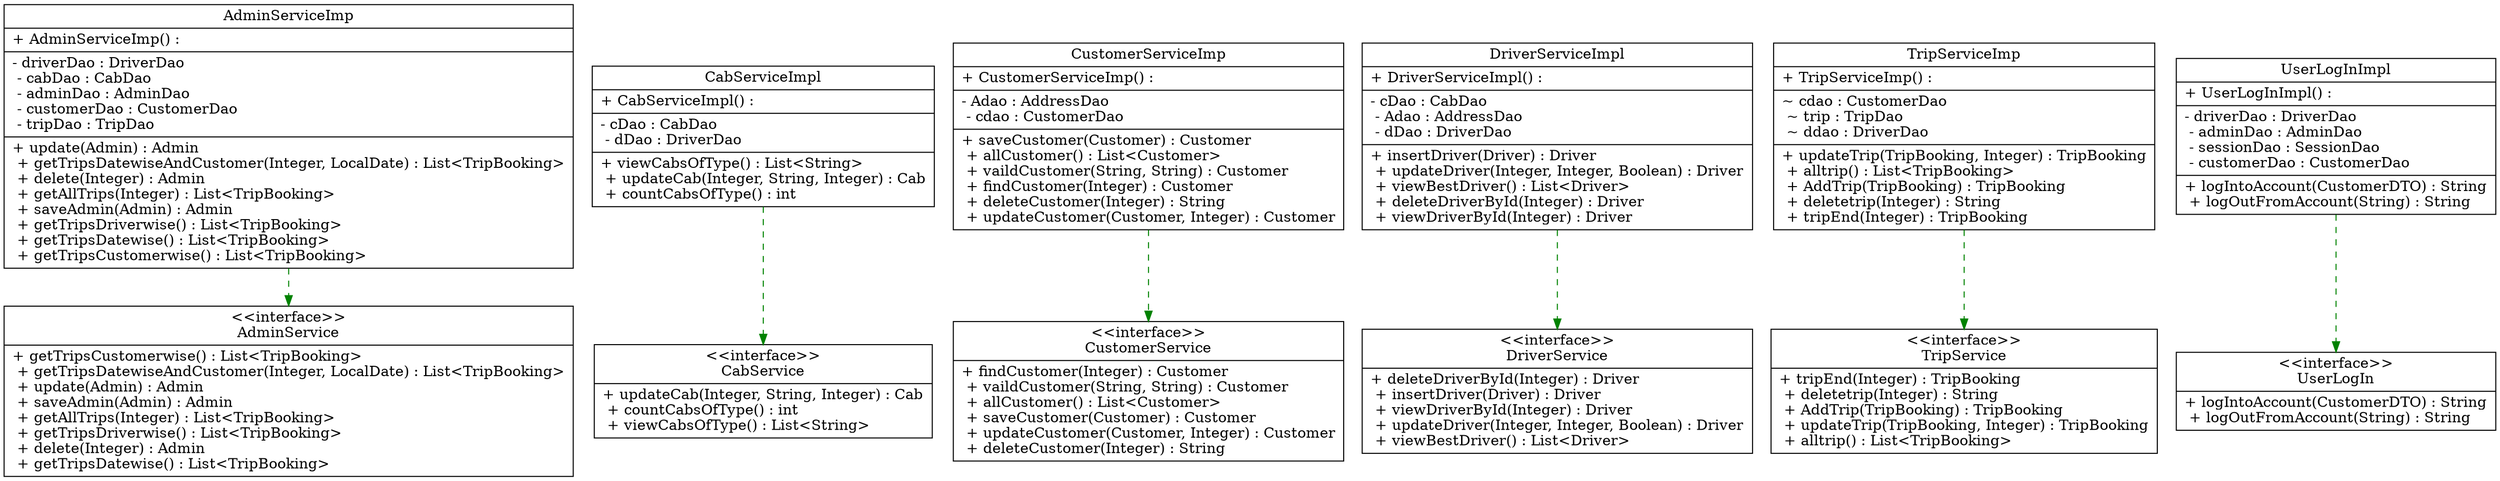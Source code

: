 digraph "package" {

splines  = ortho;
fontname = "Inconsolata";

node [colorscheme = ylgnbu4];
edge [colorscheme = dark28, dir = both];

AdminService       [shape = record, label = "{ \<\<interface\>\>\nAdminService | + getTripsCustomerwise() : List\<TripBooking\>\l + getTripsDatewiseAndCustomer(Integer, LocalDate) : List\<TripBooking\>\l + update(Admin) : Admin\l + saveAdmin(Admin) : Admin\l + getAllTrips(Integer) : List\<TripBooking\>\l + getTripsDriverwise() : List\<TripBooking\>\l + delete(Integer) : Admin\l + getTripsDatewise() : List\<TripBooking\>\l }"];
AdminServiceImp    [shape = record, label = "{ AdminServiceImp | + AdminServiceImp() : \l|- driverDao : DriverDao\l - cabDao : CabDao\l - adminDao : AdminDao\l - customerDao : CustomerDao\l - tripDao : TripDao\l|+ update(Admin) : Admin\l + getTripsDatewiseAndCustomer(Integer, LocalDate) : List\<TripBooking\>\l + delete(Integer) : Admin\l + getAllTrips(Integer) : List\<TripBooking\>\l + saveAdmin(Admin) : Admin\l + getTripsDriverwise() : List\<TripBooking\>\l + getTripsDatewise() : List\<TripBooking\>\l + getTripsCustomerwise() : List\<TripBooking\>\l }"];
CabService         [shape = record, label = "{ \<\<interface\>\>\nCabService | + updateCab(Integer, String, Integer) : Cab\l + countCabsOfType() : int\l + viewCabsOfType() : List\<String\>\l }"];
CabServiceImpl     [shape = record, label = "{ CabServiceImpl | + CabServiceImpl() : \l|- cDao : CabDao\l - dDao : DriverDao\l|+ viewCabsOfType() : List\<String\>\l + updateCab(Integer, String, Integer) : Cab\l + countCabsOfType() : int\l }"];
CustomerService    [shape = record, label = "{ \<\<interface\>\>\nCustomerService | + findCustomer(Integer) : Customer\l + vaildCustomer(String, String) : Customer\l + allCustomer() : List\<Customer\>\l + saveCustomer(Customer) : Customer\l + updateCustomer(Customer, Integer) : Customer\l + deleteCustomer(Integer) : String\l }"];
CustomerServiceImp [shape = record, label = "{ CustomerServiceImp | + CustomerServiceImp() : \l|- Adao : AddressDao\l - cdao : CustomerDao\l|+ saveCustomer(Customer) : Customer\l + allCustomer() : List\<Customer\>\l + vaildCustomer(String, String) : Customer\l + findCustomer(Integer) : Customer\l + deleteCustomer(Integer) : String\l + updateCustomer(Customer, Integer) : Customer\l }"];
DriverService      [shape = record, label = "{ \<\<interface\>\>\nDriverService | + deleteDriverById(Integer) : Driver\l + insertDriver(Driver) : Driver\l + viewDriverById(Integer) : Driver\l + updateDriver(Integer, Integer, Boolean) : Driver\l + viewBestDriver() : List\<Driver\>\l }"];
DriverServiceImpl  [shape = record, label = "{ DriverServiceImpl | + DriverServiceImpl() : \l|- cDao : CabDao\l - Adao : AddressDao\l - dDao : DriverDao\l|+ insertDriver(Driver) : Driver\l + updateDriver(Integer, Integer, Boolean) : Driver\l + viewBestDriver() : List\<Driver\>\l + deleteDriverById(Integer) : Driver\l + viewDriverById(Integer) : Driver\l }"];
TripService        [shape = record, label = "{ \<\<interface\>\>\nTripService | + tripEnd(Integer) : TripBooking\l + deletetrip(Integer) : String\l + AddTrip(TripBooking) : TripBooking\l + updateTrip(TripBooking, Integer) : TripBooking\l + alltrip() : List\<TripBooking\>\l }"];
TripServiceImp     [shape = record, label = "{ TripServiceImp | + TripServiceImp() : \l|~ cdao : CustomerDao\l ~ trip : TripDao\l ~ ddao : DriverDao\l|+ updateTrip(TripBooking, Integer) : TripBooking\l + alltrip() : List\<TripBooking\>\l + AddTrip(TripBooking) : TripBooking\l + deletetrip(Integer) : String\l + tripEnd(Integer) : TripBooking\l }"];
UserLogIn          [shape = record, label = "{ \<\<interface\>\>\nUserLogIn | + logIntoAccount(CustomerDTO) : String\l + logOutFromAccount(String) : String\l }"];
UserLogInImpl      [shape = record, label = "{ UserLogInImpl | + UserLogInImpl() : \l|- driverDao : DriverDao\l - adminDao : AdminDao\l - sessionDao : SessionDao\l - customerDao : CustomerDao\l|+ logIntoAccount(CustomerDTO) : String\l + logOutFromAccount(String) : String\l }"];

AdminServiceImp    -> AdminService       [color = "#008200", style = dashed, arrowtail = none    , arrowhead = normal  , taillabel = "", label = "", headlabel = ""];
CabServiceImpl     -> CabService         [color = "#008200", style = dashed, arrowtail = none    , arrowhead = normal  , taillabel = "", label = "", headlabel = ""];
CustomerServiceImp -> CustomerService    [color = "#008200", style = dashed, arrowtail = none    , arrowhead = normal  , taillabel = "", label = "", headlabel = ""];
DriverServiceImpl  -> DriverService      [color = "#008200", style = dashed, arrowtail = none    , arrowhead = normal  , taillabel = "", label = "", headlabel = ""];
TripServiceImp     -> TripService        [color = "#008200", style = dashed, arrowtail = none    , arrowhead = normal  , taillabel = "", label = "", headlabel = ""];
UserLogInImpl      -> UserLogIn          [color = "#008200", style = dashed, arrowtail = none    , arrowhead = normal  , taillabel = "", label = "", headlabel = ""];

}

